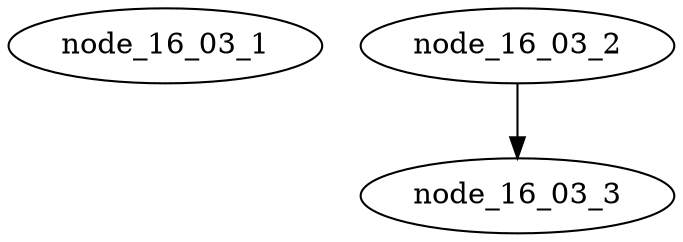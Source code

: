 strict digraph graph_16_03
{
	node_16_03_1
	{
		node_16_03_2 -> node_16_03_3
	}
	[
		color = blue
		dir   = "both",
	]
}
